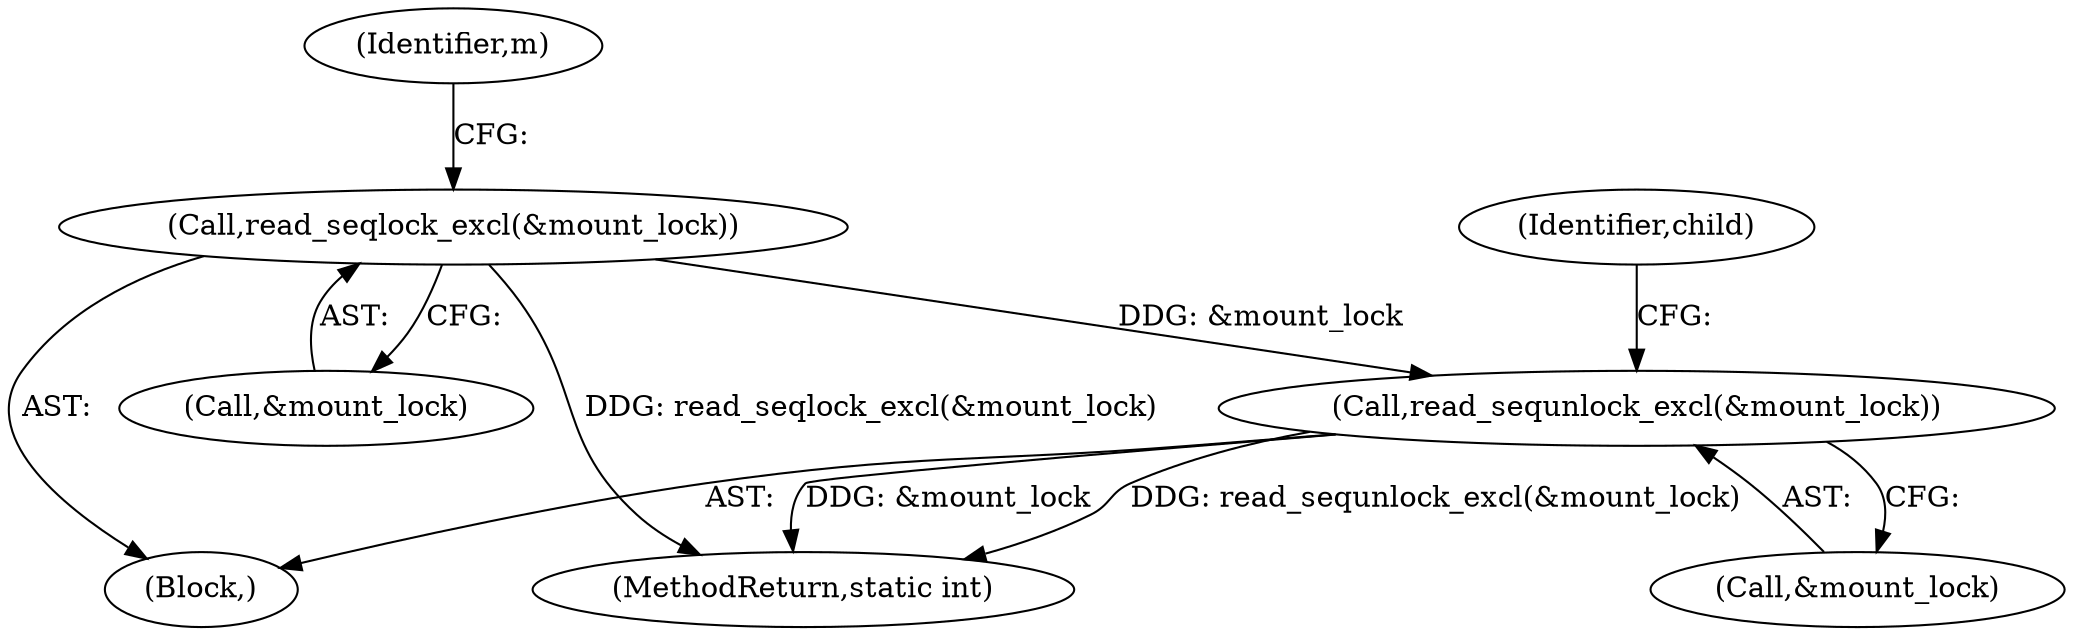 digraph "0_linux_d29216842a85c7970c536108e093963f02714498_5@API" {
"1000262" [label="(Call,read_sequnlock_excl(&mount_lock))"];
"1000255" [label="(Call,read_seqlock_excl(&mount_lock))"];
"1000255" [label="(Call,read_seqlock_excl(&mount_lock))"];
"1000254" [label="(Block,)"];
"1000263" [label="(Call,&mount_lock)"];
"1000256" [label="(Call,&mount_lock)"];
"1000262" [label="(Call,read_sequnlock_excl(&mount_lock))"];
"1000268" [label="(Identifier,child)"];
"1000260" [label="(Identifier,m)"];
"1000273" [label="(MethodReturn,static int)"];
"1000262" -> "1000254"  [label="AST: "];
"1000262" -> "1000263"  [label="CFG: "];
"1000263" -> "1000262"  [label="AST: "];
"1000268" -> "1000262"  [label="CFG: "];
"1000262" -> "1000273"  [label="DDG: &mount_lock"];
"1000262" -> "1000273"  [label="DDG: read_sequnlock_excl(&mount_lock)"];
"1000255" -> "1000262"  [label="DDG: &mount_lock"];
"1000255" -> "1000254"  [label="AST: "];
"1000255" -> "1000256"  [label="CFG: "];
"1000256" -> "1000255"  [label="AST: "];
"1000260" -> "1000255"  [label="CFG: "];
"1000255" -> "1000273"  [label="DDG: read_seqlock_excl(&mount_lock)"];
}
